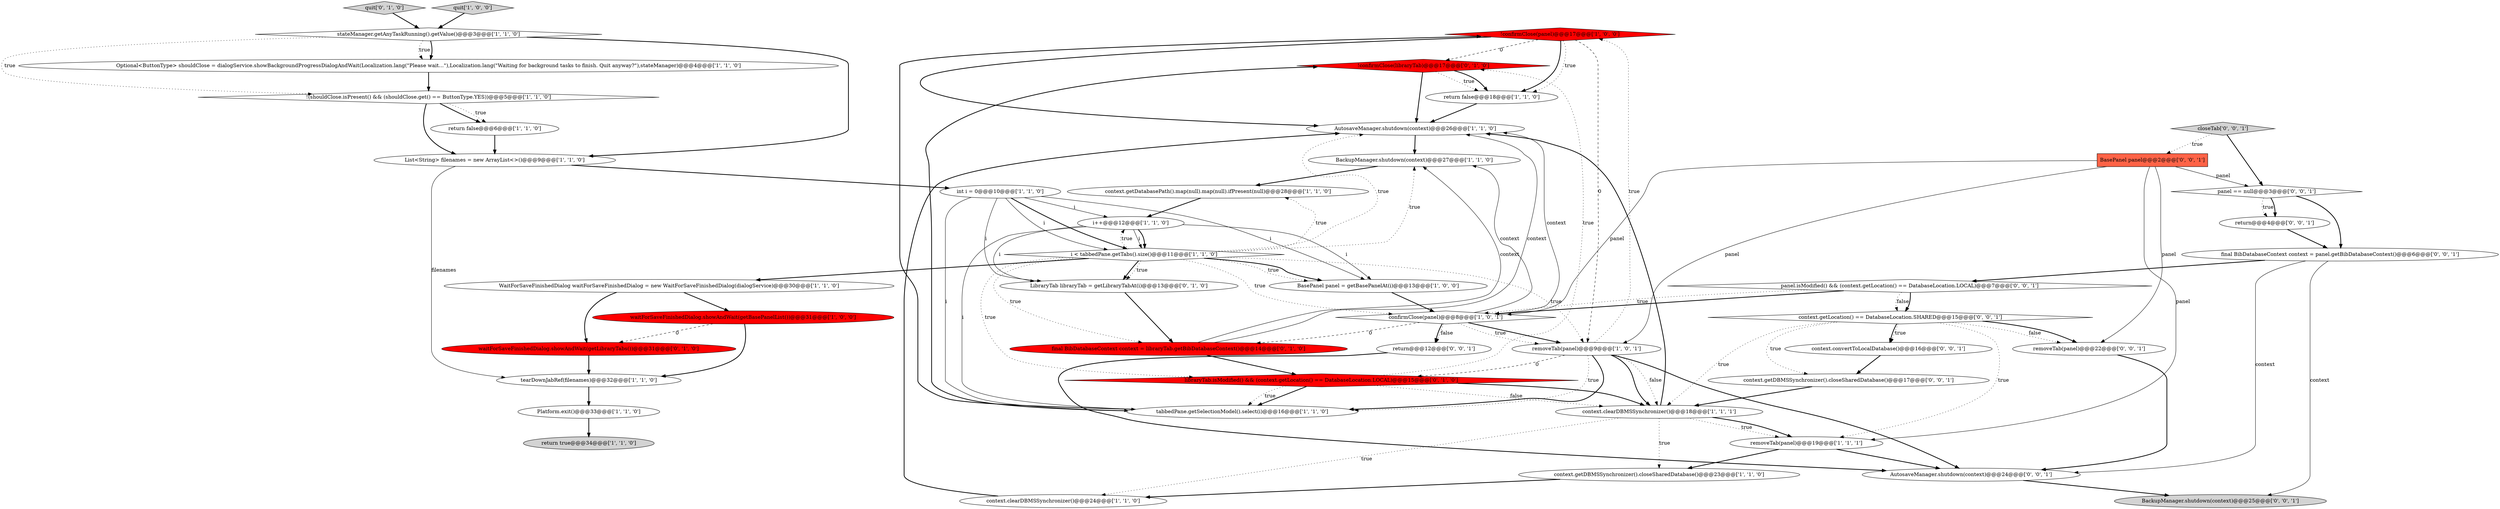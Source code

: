 digraph {
11 [style = filled, label = "!confirmClose(panel)@@@17@@@['1', '0', '0']", fillcolor = red, shape = diamond image = "AAA1AAABBB1BBB"];
33 [style = filled, label = "context.getLocation() == DatabaseLocation.SHARED@@@15@@@['0', '0', '1']", fillcolor = white, shape = diamond image = "AAA0AAABBB3BBB"];
32 [style = filled, label = "waitForSaveFinishedDialog.showAndWait(getLibraryTabs())@@@31@@@['0', '1', '0']", fillcolor = red, shape = ellipse image = "AAA1AAABBB2BBB"];
16 [style = filled, label = "int i = 0@@@10@@@['1', '1', '0']", fillcolor = white, shape = ellipse image = "AAA0AAABBB1BBB"];
4 [style = filled, label = "confirmClose(panel)@@@8@@@['1', '0', '1']", fillcolor = white, shape = diamond image = "AAA0AAABBB1BBB"];
37 [style = filled, label = "removeTab(panel)@@@22@@@['0', '0', '1']", fillcolor = white, shape = ellipse image = "AAA0AAABBB3BBB"];
12 [style = filled, label = "List<String> filenames = new ArrayList<>()@@@9@@@['1', '1', '0']", fillcolor = white, shape = ellipse image = "AAA0AAABBB1BBB"];
29 [style = filled, label = "!confirmClose(libraryTab)@@@17@@@['0', '1', '0']", fillcolor = red, shape = diamond image = "AAA1AAABBB2BBB"];
7 [style = filled, label = "tearDownJabRef(filenames)@@@32@@@['1', '1', '0']", fillcolor = white, shape = ellipse image = "AAA0AAABBB1BBB"];
20 [style = filled, label = "tabbedPane.getSelectionModel().select(i)@@@16@@@['1', '1', '0']", fillcolor = white, shape = ellipse image = "AAA0AAABBB1BBB"];
6 [style = filled, label = "return false@@@6@@@['1', '1', '0']", fillcolor = white, shape = ellipse image = "AAA0AAABBB1BBB"];
31 [style = filled, label = "final BibDatabaseContext context = libraryTab.getBibDatabaseContext()@@@14@@@['0', '1', '0']", fillcolor = red, shape = ellipse image = "AAA1AAABBB2BBB"];
28 [style = filled, label = "libraryTab.isModified() && (context.getLocation() == DatabaseLocation.LOCAL)@@@15@@@['0', '1', '0']", fillcolor = red, shape = diamond image = "AAA1AAABBB2BBB"];
23 [style = filled, label = "context.clearDBMSSynchronizer()@@@24@@@['1', '1', '0']", fillcolor = white, shape = ellipse image = "AAA0AAABBB1BBB"];
13 [style = filled, label = "return false@@@18@@@['1', '1', '0']", fillcolor = white, shape = ellipse image = "AAA0AAABBB1BBB"];
27 [style = filled, label = "quit['0', '1', '0']", fillcolor = lightgray, shape = diamond image = "AAA0AAABBB2BBB"];
0 [style = filled, label = "i < tabbedPane.getTabs().size()@@@11@@@['1', '1', '0']", fillcolor = white, shape = diamond image = "AAA0AAABBB1BBB"];
30 [style = filled, label = "LibraryTab libraryTab = getLibraryTabAt(i)@@@13@@@['0', '1', '0']", fillcolor = white, shape = ellipse image = "AAA0AAABBB2BBB"];
26 [style = filled, label = "AutosaveManager.shutdown(context)@@@26@@@['1', '1', '0']", fillcolor = white, shape = ellipse image = "AAA0AAABBB1BBB"];
19 [style = filled, label = "stateManager.getAnyTaskRunning().getValue()@@@3@@@['1', '1', '0']", fillcolor = white, shape = diamond image = "AAA0AAABBB1BBB"];
42 [style = filled, label = "panel.isModified() && (context.getLocation() == DatabaseLocation.LOCAL)@@@7@@@['0', '0', '1']", fillcolor = white, shape = diamond image = "AAA0AAABBB3BBB"];
5 [style = filled, label = "quit['1', '0', '0']", fillcolor = lightgray, shape = diamond image = "AAA0AAABBB1BBB"];
21 [style = filled, label = "removeTab(panel)@@@9@@@['1', '0', '1']", fillcolor = white, shape = ellipse image = "AAA0AAABBB1BBB"];
3 [style = filled, label = "!(shouldClose.isPresent() && (shouldClose.get() == ButtonType.YES))@@@5@@@['1', '1', '0']", fillcolor = white, shape = diamond image = "AAA0AAABBB1BBB"];
14 [style = filled, label = "Platform.exit()@@@33@@@['1', '1', '0']", fillcolor = white, shape = ellipse image = "AAA0AAABBB1BBB"];
9 [style = filled, label = "Optional<ButtonType> shouldClose = dialogService.showBackgroundProgressDialogAndWait(Localization.lang(\"Please wait...\"),Localization.lang(\"Waiting for background tasks to finish. Quit anyway?\"),stateManager)@@@4@@@['1', '1', '0']", fillcolor = white, shape = ellipse image = "AAA0AAABBB1BBB"];
22 [style = filled, label = "context.clearDBMSSynchronizer()@@@18@@@['1', '1', '1']", fillcolor = white, shape = ellipse image = "AAA0AAABBB1BBB"];
39 [style = filled, label = "BasePanel panel@@@2@@@['0', '0', '1']", fillcolor = tomato, shape = box image = "AAA0AAABBB3BBB"];
40 [style = filled, label = "return@@@4@@@['0', '0', '1']", fillcolor = white, shape = ellipse image = "AAA0AAABBB3BBB"];
36 [style = filled, label = "closeTab['0', '0', '1']", fillcolor = lightgray, shape = diamond image = "AAA0AAABBB3BBB"];
41 [style = filled, label = "BackupManager.shutdown(context)@@@25@@@['0', '0', '1']", fillcolor = lightgray, shape = ellipse image = "AAA0AAABBB3BBB"];
44 [style = filled, label = "panel == null@@@3@@@['0', '0', '1']", fillcolor = white, shape = diamond image = "AAA0AAABBB3BBB"];
2 [style = filled, label = "waitForSaveFinishedDialog.showAndWait(getBasePanelList())@@@31@@@['1', '0', '0']", fillcolor = red, shape = ellipse image = "AAA1AAABBB1BBB"];
8 [style = filled, label = "context.getDatabasePath().map(null).map(null).ifPresent(null)@@@28@@@['1', '1', '0']", fillcolor = white, shape = ellipse image = "AAA0AAABBB1BBB"];
15 [style = filled, label = "WaitForSaveFinishedDialog waitForSaveFinishedDialog = new WaitForSaveFinishedDialog(dialogService)@@@30@@@['1', '1', '0']", fillcolor = white, shape = ellipse image = "AAA0AAABBB1BBB"];
10 [style = filled, label = "i++@@@12@@@['1', '1', '0']", fillcolor = white, shape = ellipse image = "AAA0AAABBB1BBB"];
18 [style = filled, label = "BasePanel panel = getBasePanelAt(i)@@@13@@@['1', '0', '0']", fillcolor = white, shape = ellipse image = "AAA0AAABBB1BBB"];
38 [style = filled, label = "context.convertToLocalDatabase()@@@16@@@['0', '0', '1']", fillcolor = white, shape = ellipse image = "AAA0AAABBB3BBB"];
17 [style = filled, label = "return true@@@34@@@['1', '1', '0']", fillcolor = lightgray, shape = ellipse image = "AAA0AAABBB1BBB"];
35 [style = filled, label = "AutosaveManager.shutdown(context)@@@24@@@['0', '0', '1']", fillcolor = white, shape = ellipse image = "AAA0AAABBB3BBB"];
45 [style = filled, label = "return@@@12@@@['0', '0', '1']", fillcolor = white, shape = ellipse image = "AAA0AAABBB3BBB"];
34 [style = filled, label = "final BibDatabaseContext context = panel.getBibDatabaseContext()@@@6@@@['0', '0', '1']", fillcolor = white, shape = ellipse image = "AAA0AAABBB3BBB"];
24 [style = filled, label = "context.getDBMSSynchronizer().closeSharedDatabase()@@@23@@@['1', '1', '0']", fillcolor = white, shape = ellipse image = "AAA0AAABBB1BBB"];
25 [style = filled, label = "BackupManager.shutdown(context)@@@27@@@['1', '1', '0']", fillcolor = white, shape = ellipse image = "AAA0AAABBB1BBB"];
1 [style = filled, label = "removeTab(panel)@@@19@@@['1', '1', '1']", fillcolor = white, shape = ellipse image = "AAA0AAABBB1BBB"];
43 [style = filled, label = "context.getDBMSSynchronizer().closeSharedDatabase()@@@17@@@['0', '0', '1']", fillcolor = white, shape = ellipse image = "AAA0AAABBB3BBB"];
8->10 [style = bold, label=""];
0->30 [style = bold, label=""];
16->0 [style = bold, label=""];
21->11 [style = dotted, label="true"];
28->20 [style = bold, label=""];
35->41 [style = bold, label=""];
39->44 [style = solid, label="panel"];
2->32 [style = dashed, label="0"];
14->17 [style = bold, label=""];
3->6 [style = dotted, label="true"];
0->25 [style = dotted, label="true"];
34->35 [style = solid, label="context"];
0->15 [style = bold, label=""];
16->10 [style = solid, label="i"];
0->31 [style = dotted, label="true"];
7->14 [style = bold, label=""];
4->45 [style = dotted, label="false"];
0->21 [style = dotted, label="true"];
29->13 [style = dotted, label="true"];
36->39 [style = dotted, label="true"];
19->9 [style = bold, label=""];
44->40 [style = dotted, label="true"];
11->13 [style = bold, label=""];
27->19 [style = bold, label=""];
21->35 [style = bold, label=""];
45->35 [style = bold, label=""];
10->20 [style = solid, label="i"];
11->21 [style = dashed, label="0"];
21->20 [style = dotted, label="true"];
22->23 [style = dotted, label="true"];
19->12 [style = bold, label=""];
0->10 [style = dotted, label="true"];
36->44 [style = bold, label=""];
16->20 [style = solid, label="i"];
39->37 [style = solid, label="panel"];
4->25 [style = solid, label="context"];
4->21 [style = bold, label=""];
39->21 [style = solid, label="panel"];
1->35 [style = bold, label=""];
32->7 [style = bold, label=""];
34->42 [style = bold, label=""];
40->34 [style = bold, label=""];
22->24 [style = dotted, label="true"];
11->13 [style = dotted, label="true"];
29->26 [style = bold, label=""];
0->8 [style = dotted, label="true"];
28->29 [style = dotted, label="true"];
4->45 [style = bold, label=""];
34->41 [style = solid, label="context"];
18->4 [style = bold, label=""];
21->22 [style = bold, label=""];
19->3 [style = dotted, label="true"];
10->30 [style = solid, label="i"];
10->0 [style = bold, label=""];
19->9 [style = dotted, label="true"];
44->34 [style = bold, label=""];
43->22 [style = bold, label=""];
16->30 [style = solid, label="i"];
33->38 [style = dotted, label="true"];
31->28 [style = bold, label=""];
0->26 [style = dotted, label="true"];
11->26 [style = bold, label=""];
16->0 [style = solid, label="i"];
22->26 [style = bold, label=""];
0->18 [style = dotted, label="true"];
39->4 [style = solid, label="panel"];
28->20 [style = dotted, label="true"];
31->26 [style = solid, label="context"];
0->4 [style = dotted, label="true"];
4->26 [style = solid, label="context"];
10->0 [style = solid, label="i"];
3->6 [style = bold, label=""];
3->12 [style = bold, label=""];
0->30 [style = dotted, label="true"];
4->21 [style = dotted, label="true"];
5->19 [style = bold, label=""];
42->4 [style = bold, label=""];
31->25 [style = solid, label="context"];
22->1 [style = dotted, label="true"];
13->26 [style = bold, label=""];
30->31 [style = bold, label=""];
9->3 [style = bold, label=""];
0->18 [style = bold, label=""];
22->1 [style = bold, label=""];
37->35 [style = bold, label=""];
12->7 [style = solid, label="filenames"];
33->37 [style = bold, label=""];
21->22 [style = dotted, label="false"];
42->33 [style = dotted, label="false"];
28->22 [style = bold, label=""];
38->43 [style = bold, label=""];
20->11 [style = bold, label=""];
24->23 [style = bold, label=""];
6->12 [style = bold, label=""];
0->28 [style = dotted, label="true"];
15->2 [style = bold, label=""];
20->29 [style = bold, label=""];
21->28 [style = dashed, label="0"];
33->43 [style = dotted, label="true"];
10->18 [style = solid, label="i"];
26->25 [style = bold, label=""];
23->26 [style = bold, label=""];
44->40 [style = bold, label=""];
4->31 [style = dashed, label="0"];
42->4 [style = dotted, label="true"];
11->29 [style = dashed, label="0"];
42->33 [style = bold, label=""];
12->16 [style = bold, label=""];
16->18 [style = solid, label="i"];
39->1 [style = solid, label="panel"];
21->20 [style = bold, label=""];
1->24 [style = bold, label=""];
28->22 [style = dotted, label="false"];
33->1 [style = dotted, label="true"];
33->38 [style = bold, label=""];
25->8 [style = bold, label=""];
33->37 [style = dotted, label="false"];
2->7 [style = bold, label=""];
33->22 [style = dotted, label="true"];
15->32 [style = bold, label=""];
29->13 [style = bold, label=""];
}
